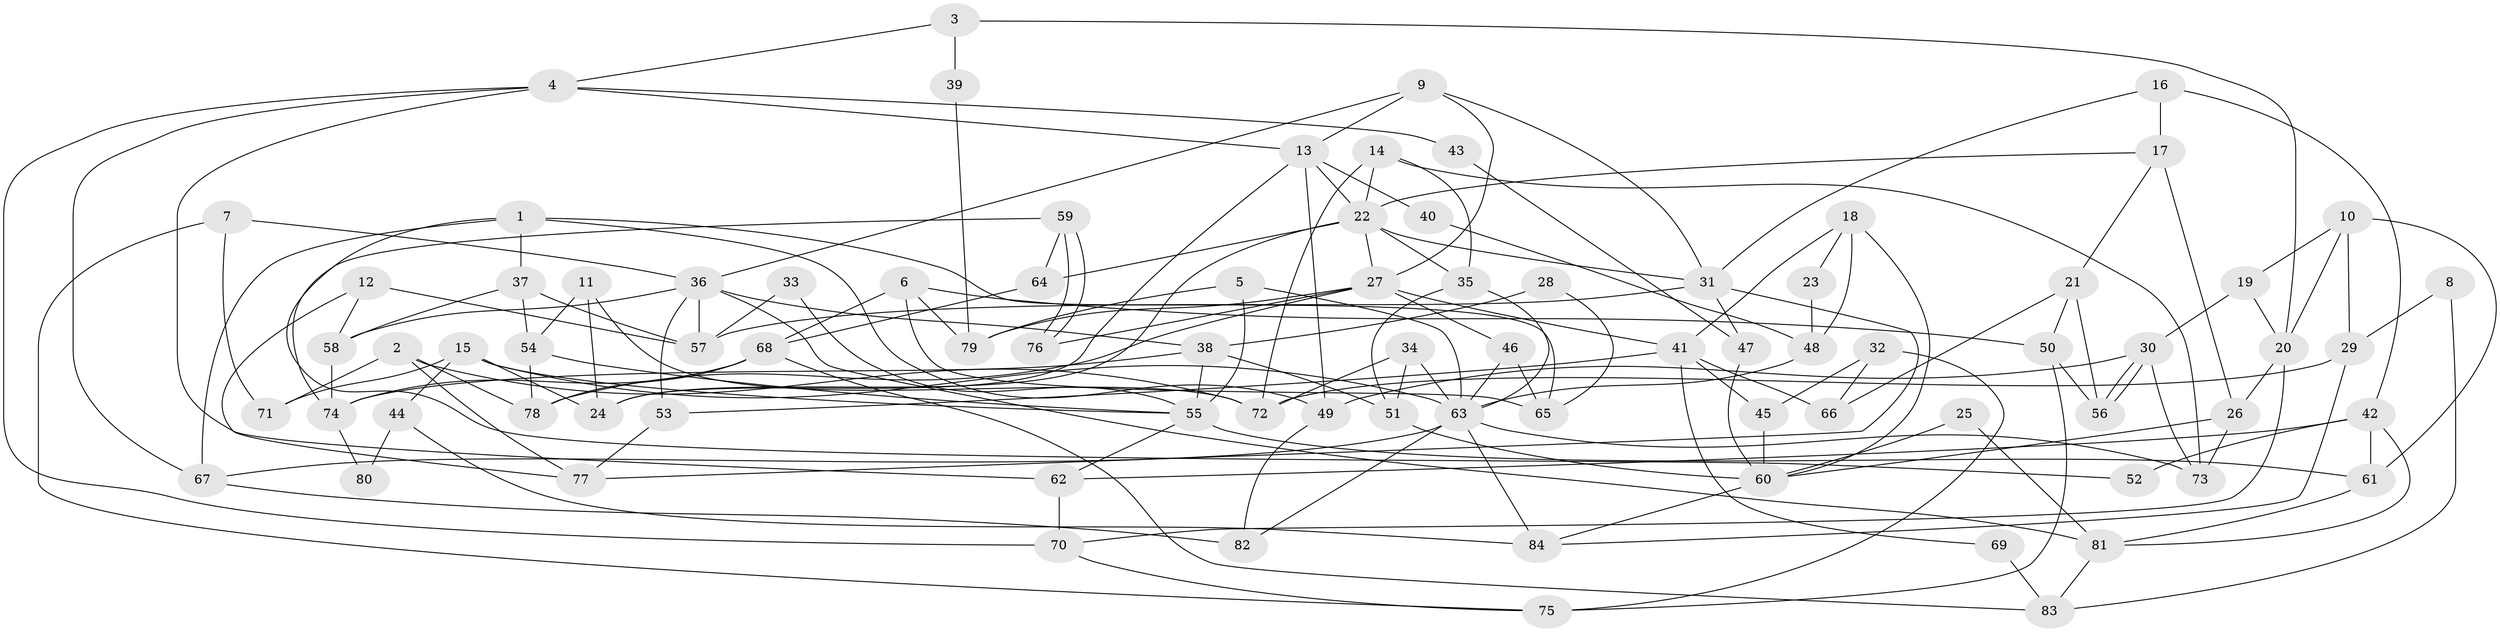 // Generated by graph-tools (version 1.1) at 2025/50/03/09/25 04:50:00]
// undirected, 84 vertices, 168 edges
graph export_dot {
graph [start="1"]
  node [color=gray90,style=filled];
  1;
  2;
  3;
  4;
  5;
  6;
  7;
  8;
  9;
  10;
  11;
  12;
  13;
  14;
  15;
  16;
  17;
  18;
  19;
  20;
  21;
  22;
  23;
  24;
  25;
  26;
  27;
  28;
  29;
  30;
  31;
  32;
  33;
  34;
  35;
  36;
  37;
  38;
  39;
  40;
  41;
  42;
  43;
  44;
  45;
  46;
  47;
  48;
  49;
  50;
  51;
  52;
  53;
  54;
  55;
  56;
  57;
  58;
  59;
  60;
  61;
  62;
  63;
  64;
  65;
  66;
  67;
  68;
  69;
  70;
  71;
  72;
  73;
  74;
  75;
  76;
  77;
  78;
  79;
  80;
  81;
  82;
  83;
  84;
  1 -- 65;
  1 -- 37;
  1 -- 49;
  1 -- 52;
  1 -- 67;
  2 -- 77;
  2 -- 71;
  2 -- 72;
  2 -- 78;
  3 -- 4;
  3 -- 20;
  3 -- 39;
  4 -- 67;
  4 -- 13;
  4 -- 43;
  4 -- 62;
  4 -- 70;
  5 -- 63;
  5 -- 55;
  5 -- 79;
  6 -- 79;
  6 -- 68;
  6 -- 50;
  6 -- 65;
  7 -- 75;
  7 -- 36;
  7 -- 71;
  8 -- 29;
  8 -- 83;
  9 -- 27;
  9 -- 13;
  9 -- 31;
  9 -- 36;
  10 -- 20;
  10 -- 61;
  10 -- 19;
  10 -- 29;
  11 -- 54;
  11 -- 72;
  11 -- 24;
  12 -- 77;
  12 -- 57;
  12 -- 58;
  13 -- 24;
  13 -- 49;
  13 -- 22;
  13 -- 40;
  14 -- 22;
  14 -- 35;
  14 -- 72;
  14 -- 73;
  15 -- 24;
  15 -- 63;
  15 -- 44;
  15 -- 55;
  15 -- 71;
  16 -- 42;
  16 -- 31;
  16 -- 17;
  17 -- 26;
  17 -- 21;
  17 -- 22;
  18 -- 60;
  18 -- 41;
  18 -- 23;
  18 -- 48;
  19 -- 30;
  19 -- 20;
  20 -- 26;
  20 -- 70;
  21 -- 50;
  21 -- 56;
  21 -- 66;
  22 -- 24;
  22 -- 27;
  22 -- 31;
  22 -- 35;
  22 -- 64;
  23 -- 48;
  25 -- 60;
  25 -- 81;
  26 -- 60;
  26 -- 73;
  27 -- 78;
  27 -- 41;
  27 -- 46;
  27 -- 76;
  27 -- 79;
  28 -- 65;
  28 -- 38;
  29 -- 72;
  29 -- 84;
  30 -- 56;
  30 -- 56;
  30 -- 49;
  30 -- 73;
  31 -- 47;
  31 -- 57;
  31 -- 77;
  32 -- 45;
  32 -- 75;
  32 -- 66;
  33 -- 55;
  33 -- 57;
  34 -- 63;
  34 -- 72;
  34 -- 51;
  35 -- 51;
  35 -- 63;
  36 -- 57;
  36 -- 38;
  36 -- 53;
  36 -- 58;
  36 -- 81;
  37 -- 58;
  37 -- 54;
  37 -- 57;
  38 -- 55;
  38 -- 51;
  38 -- 74;
  39 -- 79;
  40 -- 48;
  41 -- 66;
  41 -- 45;
  41 -- 53;
  41 -- 69;
  42 -- 61;
  42 -- 62;
  42 -- 52;
  42 -- 81;
  43 -- 47;
  44 -- 84;
  44 -- 80;
  45 -- 60;
  46 -- 63;
  46 -- 65;
  47 -- 60;
  48 -- 63;
  49 -- 82;
  50 -- 56;
  50 -- 75;
  51 -- 60;
  53 -- 77;
  54 -- 55;
  54 -- 78;
  55 -- 62;
  55 -- 61;
  58 -- 74;
  59 -- 74;
  59 -- 76;
  59 -- 76;
  59 -- 64;
  60 -- 84;
  61 -- 81;
  62 -- 70;
  63 -- 73;
  63 -- 67;
  63 -- 82;
  63 -- 84;
  64 -- 68;
  67 -- 82;
  68 -- 74;
  68 -- 78;
  68 -- 83;
  69 -- 83;
  70 -- 75;
  74 -- 80;
  81 -- 83;
}
